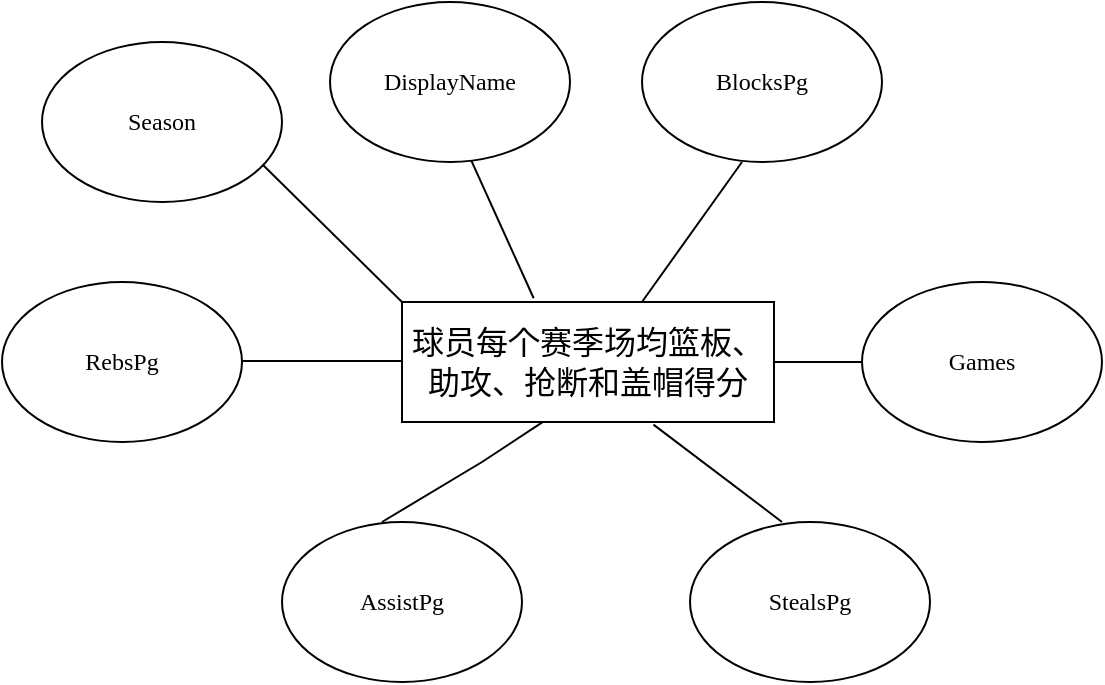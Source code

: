 <mxfile version="26.2.15">
  <diagram name="第 1 页" id="zdv0lMjCsN4sokP3X9Mt">
    <mxGraphModel dx="1205" dy="632" grid="1" gridSize="10" guides="1" tooltips="1" connect="1" arrows="1" fold="1" page="1" pageScale="1" pageWidth="827" pageHeight="1169" math="0" shadow="0">
      <root>
        <mxCell id="0" />
        <mxCell id="1" parent="0" />
        <mxCell id="QjJ7ZUjCmfnHrdQIWr7Y-1" value="&lt;p class=&quot;MsoNormal&quot;&gt;&lt;span style=&quot;font-size: 12pt;&quot;&gt;&lt;font face=&quot;Times New Roman&quot;&gt;球员每个赛季场均篮板、助攻、抢断和盖帽得分&lt;/font&gt;&lt;/span&gt;&lt;/p&gt;" style="rounded=0;whiteSpace=wrap;html=1;" vertex="1" parent="1">
          <mxGeometry x="330" y="240" width="186" height="60" as="geometry" />
        </mxCell>
        <mxCell id="QjJ7ZUjCmfnHrdQIWr7Y-4" value="" style="endArrow=none;html=1;rounded=0;exitX=0.354;exitY=-0.031;exitDx=0;exitDy=0;exitPerimeter=0;entryX=0.587;entryY=0.985;entryDx=0;entryDy=0;entryPerimeter=0;" edge="1" parent="1" source="QjJ7ZUjCmfnHrdQIWr7Y-1" target="QjJ7ZUjCmfnHrdQIWr7Y-5">
          <mxGeometry width="50" height="50" relative="1" as="geometry">
            <mxPoint x="370.32" y="240" as="sourcePoint" />
            <mxPoint x="370" y="170" as="targetPoint" />
          </mxGeometry>
        </mxCell>
        <mxCell id="QjJ7ZUjCmfnHrdQIWr7Y-5" value="&lt;font face=&quot;Times New Roman&quot;&gt;DisplayName&lt;/font&gt;" style="ellipse;whiteSpace=wrap;html=1;" vertex="1" parent="1">
          <mxGeometry x="294" y="90" width="120" height="80" as="geometry" />
        </mxCell>
        <mxCell id="QjJ7ZUjCmfnHrdQIWr7Y-6" value="" style="endArrow=none;html=1;rounded=0;exitX=1;exitY=0.5;exitDx=0;exitDy=0;" edge="1" parent="1" source="QjJ7ZUjCmfnHrdQIWr7Y-1">
          <mxGeometry width="50" height="50" relative="1" as="geometry">
            <mxPoint x="530" y="280" as="sourcePoint" />
            <mxPoint x="560" y="270" as="targetPoint" />
          </mxGeometry>
        </mxCell>
        <mxCell id="QjJ7ZUjCmfnHrdQIWr7Y-7" value="&lt;font face=&quot;Times New Roman&quot;&gt;Games&lt;/font&gt;" style="ellipse;whiteSpace=wrap;html=1;" vertex="1" parent="1">
          <mxGeometry x="560" y="230" width="120" height="80" as="geometry" />
        </mxCell>
        <mxCell id="QjJ7ZUjCmfnHrdQIWr7Y-8" value="" style="endArrow=none;html=1;rounded=0;" edge="1" parent="1">
          <mxGeometry width="50" height="50" relative="1" as="geometry">
            <mxPoint x="250" y="269.5" as="sourcePoint" />
            <mxPoint x="330" y="269.5" as="targetPoint" />
          </mxGeometry>
        </mxCell>
        <mxCell id="QjJ7ZUjCmfnHrdQIWr7Y-9" value="&lt;pre style=&quot;&quot;&gt;&lt;font face=&quot;Times New Roman&quot;&gt;&lt;span style=&quot;white-space: normal;&quot;&gt;RebsPg&lt;/span&gt;&lt;/font&gt;&lt;/pre&gt;" style="ellipse;whiteSpace=wrap;html=1;" vertex="1" parent="1">
          <mxGeometry x="130" y="230" width="120" height="80" as="geometry" />
        </mxCell>
        <mxCell id="QjJ7ZUjCmfnHrdQIWr7Y-10" value="" style="endArrow=none;html=1;rounded=0;exitX=0.378;exitY=1.001;exitDx=0;exitDy=0;entryX=0.5;entryY=0;entryDx=0;entryDy=0;exitPerimeter=0;" edge="1" parent="1" source="QjJ7ZUjCmfnHrdQIWr7Y-1">
          <mxGeometry width="50" height="50" relative="1" as="geometry">
            <mxPoint x="366.5" y="300" as="sourcePoint" />
            <mxPoint x="320" y="350" as="targetPoint" />
            <Array as="points">
              <mxPoint x="370" y="320" />
            </Array>
          </mxGeometry>
        </mxCell>
        <mxCell id="QjJ7ZUjCmfnHrdQIWr7Y-11" value="&lt;font face=&quot;Times New Roman&quot;&gt;AssistPg&lt;/font&gt;" style="ellipse;whiteSpace=wrap;html=1;" vertex="1" parent="1">
          <mxGeometry x="270" y="350" width="120" height="80" as="geometry" />
        </mxCell>
        <mxCell id="QjJ7ZUjCmfnHrdQIWr7Y-12" value="" style="endArrow=none;html=1;rounded=0;exitX=0.676;exitY=1.022;exitDx=0;exitDy=0;exitPerimeter=0;" edge="1" parent="1" source="QjJ7ZUjCmfnHrdQIWr7Y-1">
          <mxGeometry width="50" height="50" relative="1" as="geometry">
            <mxPoint x="470" y="360" as="sourcePoint" />
            <mxPoint x="520" y="350" as="targetPoint" />
          </mxGeometry>
        </mxCell>
        <mxCell id="QjJ7ZUjCmfnHrdQIWr7Y-13" value="&lt;font face=&quot;Times New Roman&quot;&gt;StealsPg&lt;/font&gt;" style="ellipse;whiteSpace=wrap;html=1;" vertex="1" parent="1">
          <mxGeometry x="474" y="350" width="120" height="80" as="geometry" />
        </mxCell>
        <mxCell id="QjJ7ZUjCmfnHrdQIWr7Y-14" value="" style="endArrow=none;html=1;rounded=0;exitX=0.645;exitY=0;exitDx=0;exitDy=0;exitPerimeter=0;" edge="1" parent="1" source="QjJ7ZUjCmfnHrdQIWr7Y-1">
          <mxGeometry width="50" height="50" relative="1" as="geometry">
            <mxPoint x="466" y="220" as="sourcePoint" />
            <mxPoint x="500" y="170" as="targetPoint" />
          </mxGeometry>
        </mxCell>
        <mxCell id="QjJ7ZUjCmfnHrdQIWr7Y-15" value="&lt;font face=&quot;Times New Roman&quot;&gt;BlocksPg&lt;/font&gt;" style="ellipse;whiteSpace=wrap;html=1;" vertex="1" parent="1">
          <mxGeometry x="450" y="90" width="120" height="80" as="geometry" />
        </mxCell>
        <mxCell id="QjJ7ZUjCmfnHrdQIWr7Y-24" value="" style="endArrow=none;html=1;rounded=0;exitX=0.354;exitY=-0.031;exitDx=0;exitDy=0;exitPerimeter=0;" edge="1" parent="1">
          <mxGeometry width="50" height="50" relative="1" as="geometry">
            <mxPoint x="330" y="240" as="sourcePoint" />
            <mxPoint x="260" y="171" as="targetPoint" />
          </mxGeometry>
        </mxCell>
        <mxCell id="QjJ7ZUjCmfnHrdQIWr7Y-25" value="&lt;pre style=&quot;&quot;&gt;&lt;font face=&quot;Times New Roman&quot;&gt;&lt;span style=&quot;white-space: normal;&quot;&gt;Season&lt;/span&gt;&lt;/font&gt;&lt;/pre&gt;" style="ellipse;whiteSpace=wrap;html=1;" vertex="1" parent="1">
          <mxGeometry x="150" y="110" width="120" height="80" as="geometry" />
        </mxCell>
      </root>
    </mxGraphModel>
  </diagram>
</mxfile>
